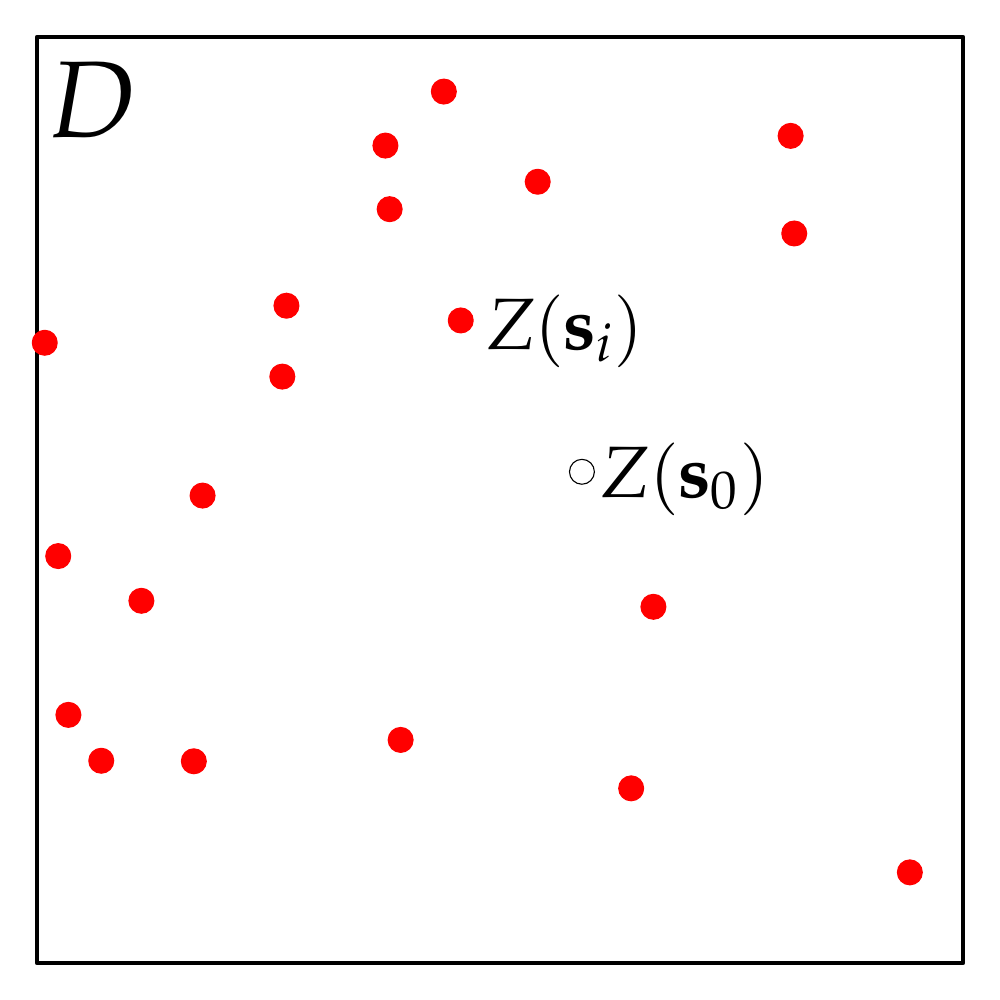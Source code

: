 % Created by tikzDevice version 0.6.2-92-0ad2792 on 2013-06-04 16:22:16
% !TEX encoding = UTF-8 Unicode
\documentclass[mathserif,compress]{beamer}
\nonstopmode

\usepackage{tikz}

\usepackage[active,tightpage,psfixbb]{preview}

\PreviewEnvironment{pgfpicture}

\setlength\PreviewBorder{0pt}

\newcommand{\SweaveOpts}[1]{}  % do not interfere with LaTeX
\newcommand{\SweaveInput}[1]{} % because they are not real TeX commands
\newcommand{\Sexpr}[1]{}       % will only be parsed by R

 
\usepackage{beamerthemeDresden} 
\usepackage[english]{babel}
\usepackage{amsmath,amssymb}
\usepackage[latin1]{inputenc}
\usepackage{palatino}
\usepackage{graphicx}
\usepackage{subfigure}
\usepackage{pgf}
\usepackage{relsize}
\def\beq{\begin{equation}}
\def\eeq{\end{equation}}
\def\bit{\begin{itemize}}
\def\eit{\end{itemize}}
\def\bdm{\begin{displaymath}}
\def\edm{\end{displaymath}}
\def\ben{\begin{enumerate}}
\def\een{\end{enumerate}}
\def\bc{\mathbf{c}}
\def\bh{\mathbf{h}}
\def\br{\mathbf{r}}
\def\bs{\mathbf{s}}
\def\bu{\mathbf{u}}
\def\bw{\mathbf{w}}
\def\bx{\mathbf{x}}
\def\by{\mathbf{y}}
\def\bz{\mathbf{z}}
\def\bA{\mathbf{A}}
\def\bD{\mathbf{D}}
\def\bG{\mathbf{G}}
\def\bI{\mathbf{I}}
\def\bQ{\mathbf{Q}}
\def\bR{\mathbf{R}}
\def\bS{\mathbf{S}}
\def\bV{\mathbf{V}}
\def\bW{\mathbf{W}}
\def\bX{\mathbf{X}}
\def\bY{\mathbf{Y}}
\def\bZ{\mathbf{Z}}
\def\cB{\mathcal{B}}
\def\cF{\mathcal{F}}
\def\cI{\mathcal{I}}
\def\cK{\mathcal{K}}
\def\cU{\mathcal{U}}
\def\bbeta{\mbox{\boldmath $\beta$}}
\def\bepsilon{\mbox{\boldmath $\epsilon$}}
\def\bdelta{\mbox{\boldmath $\delta$}}
\def\bgamma{\mbox{\boldmath $\gamma$}}
\def\bldeta{\mbox{\boldmath $\eta$}}
\def\bphi{\mbox{\boldmath $\phi$}}
\def\bkappa{\mbox{\boldmath $\kappa$}}
\def\blambda{\mbox{\boldmath $\lambda$}}
\def\bmu{\mbox{\boldmath $\mu$}}
\def\bnu{\mbox{\boldmath $\nu$}}
\def\btheta{\mbox{\boldmath $\theta$}}
\def\brho{\mbox{\boldmath $\rho$}}
\def\bDelta{\mbox{\boldmath $\Delta$}}
\def\bLambda{\mbox{\boldmath $\Lambda$}}
\def\bSigma{\mbox{\boldmath $\Sigma$}}
\def\var{\textrm{var}}
\def\cov{\textrm{cov}}
\def\log{\textrm{log}}
\def\median{\textrm{median}}
\def\argmin{\textrm{arg min }}
\def\bzero{\mathbf{0}}
\def\bone{\mathbf{1}}
\def\Poi{\textrm{Poi}}
\def\Unif{\textrm{Unif}}
\def\upp{^\prime}
\def\upi{^{-1}}
\newcommand{\cye}[1]{\color{yellow!70!black}#1}
\newcommand{\cre}[1]{\color{red!70!black}#1}
\newcommand{\cbl}[1]{\color{blue!70!black}#1}
\newcommand{\cgr}[1]{\color{green!70!black}#1}

\begin{document}

\begin{tikzpicture}[x=1pt,y=1pt]
\definecolor[named]{fillColor}{rgb}{1.00,1.00,1.00}
\path[use as bounding box,fill=fillColor,fill opacity=0.00] (0,0) rectangle (361.35,361.35);
\begin{scope}
\path[clip] (  0.00,  0.00) rectangle (361.35,361.35);
\definecolor[named]{drawColor}{rgb}{0.00,0.00,0.00}

\path[draw=drawColor,line width= 1.6pt,line join=round,line cap=round] ( 13.38, 13.38) rectangle (347.97,347.97);

\node[text=drawColor,anchor=base,inner sep=0pt, outer sep=0pt, scale=  3.60] at ( 33.46,311.64) {$D$};
\definecolor[named]{drawColor}{rgb}{1.00,0.00,0.00}
\definecolor[named]{fillColor}{rgb}{1.00,0.00,0.00}

\path[draw=drawColor,line width= 0.4pt,line join=round,line cap=round,fill=fillColor] ( 36.59, 86.45) circle (  4.50);

\path[draw=drawColor,line width= 0.4pt,line join=round,line cap=round,fill=fillColor] (287.00,276.98) circle (  4.50);

\path[draw=drawColor,line width= 0.4pt,line join=round,line cap=round,fill=fillColor] (328.77, 46.12) circle (  4.50);

\path[draw=drawColor,line width= 0.4pt,line join=round,line cap=round,fill=fillColor] (103.51,250.88) circle (  4.50);

\path[draw=drawColor,line width= 0.4pt,line join=round,line cap=round,fill=fillColor] ( 70.04, 86.26) circle (  4.50);

\path[draw=drawColor,line width= 0.4pt,line join=round,line cap=round,fill=fillColor] ( 24.72,103.03) circle (  4.50);

\path[draw=drawColor,line width= 0.4pt,line join=round,line cap=round,fill=fillColor] ( 73.20,182.27) circle (  4.50);

\path[draw=drawColor,line width= 0.4pt,line join=round,line cap=round,fill=fillColor] (228.07, 76.48) circle (  4.50);

\path[draw=drawColor,line width= 0.4pt,line join=round,line cap=round,fill=fillColor] ( 21.04,160.41) circle (  4.50);

\path[draw=drawColor,line width= 0.4pt,line join=round,line cap=round,fill=fillColor] ( 16.17,237.49) circle (  4.50);

\path[draw=drawColor,line width= 0.4pt,line join=round,line cap=round,fill=fillColor] (144.77, 93.98) circle (  4.50);

\path[draw=drawColor,line width= 0.4pt,line join=round,line cap=round,fill=fillColor] (285.69,312.25) circle (  4.50);

\path[draw=drawColor,line width= 0.4pt,line join=round,line cap=round,fill=fillColor] (139.27,308.74) circle (  4.50);

\path[draw=drawColor,line width= 0.4pt,line join=round,line cap=round,fill=fillColor] (140.80,285.76) circle (  4.50);

\path[draw=drawColor,line width= 0.4pt,line join=round,line cap=round,fill=fillColor] (102.02,225.26) circle (  4.50);

\path[draw=drawColor,line width= 0.4pt,line join=round,line cap=round,fill=fillColor] (160.38,328.26) circle (  4.50);

\path[draw=drawColor,line width= 0.4pt,line join=round,line cap=round,fill=fillColor] (166.49,245.55) circle (  4.50);

\path[draw=drawColor,line width= 0.4pt,line join=round,line cap=round,fill=fillColor] (194.30,295.67) circle (  4.50);

\path[draw=drawColor,line width= 0.4pt,line join=round,line cap=round,fill=fillColor] (236.11,142.08) circle (  4.50);

\path[draw=drawColor,line width= 0.4pt,line join=round,line cap=round,fill=fillColor] ( 51.09,144.25) circle (  4.50);
\definecolor[named]{drawColor}{rgb}{0.00,0.00,0.00}

\path[draw=drawColor,line width= 0.4pt,line join=round,line cap=round] (210.28,190.87) circle (  4.50);

\node[text=drawColor,anchor=base,inner sep=0pt, outer sep=0pt, scale=  2.40] at (204.10,235.16) {$Z(\bs_i)$};

\node[text=drawColor,anchor=base,inner sep=0pt, outer sep=0pt, scale=  2.40] at (247.59,181.62) {$Z(\bs_0)$};
\end{scope}
\end{tikzpicture}

\end{document}
